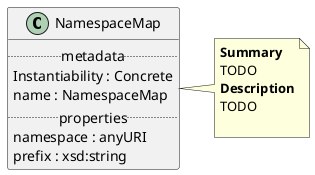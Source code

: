 @startuml
class NamespaceMap {
.. metadata ..
    Instantiability : Concrete
    name : NamespaceMap
.. properties ..
    namespace : anyURI
    prefix : xsd:string
}
note right of NamespaceMap
<b>Summary</b>
TODO
<b>Description</b>
TODO

end note
@enduml
